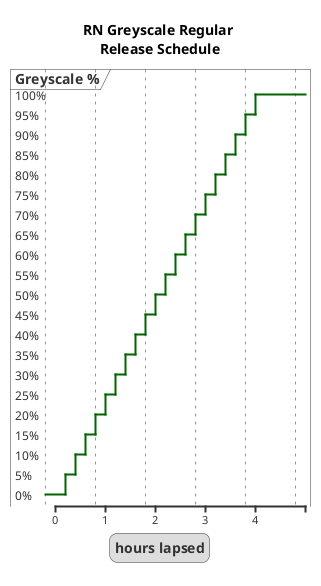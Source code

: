 @startuml
title RN Greyscale Regular \nRelease Schedule

robust "Greyscale %" as RN

legend
hours lapsed
end legend

@-0.2
RN is "0%"

@0.2
RN is "5%"

@0.4
RN is "10%"

@0.6
RN is "15%"

@0.8
RN is "20%"

@1
RN is "25%"

@1.2
RN is "30%"

@1.4
RN is "35%"

@1.6
RN is "40%"

@1.8
RN is "45%"

@2
RN is "50%"

@2.2
RN is "55%"

@2.4
RN is "60%"

@2.6
RN is "65%"

@2.8
RN is "70%"

@3
RN is "75%"

@3.2
RN is "80%"

@3.4
RN is "85%"

@3.6
RN is "90%"

@3.8
RN is "95%"

@4
RN is "100%"
@enduml
